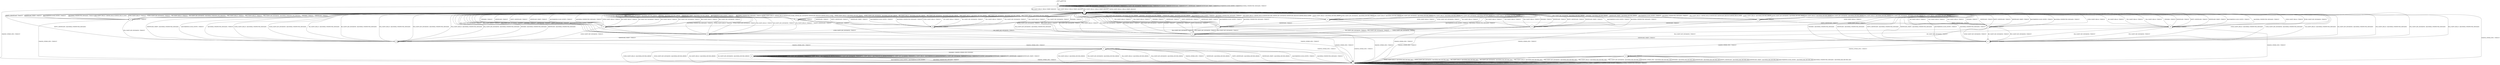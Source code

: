 digraph g {
	graph [name=g];
	s0	[label=s0,
		shape=circle];
	s0 -> s0	[key=0,
		label="ECDH_CLIENT_KEY_EXCHANGE / TIMEOUT"];
	s0 -> s0	[key=1,
		label="DH_CLIENT_KEY_EXCHANGE / TIMEOUT"];
	s0 -> s0	[key=2,
		label="PSK_CLIENT_KEY_EXCHANGE / TIMEOUT"];
	s0 -> s0	[key=3,
		label="RSA_CLIENT_KEY_EXCHANGE / TIMEOUT"];
	s0 -> s0	[key=4,
		label="FINISHED / TIMEOUT"];
	s0 -> s0	[key=5,
		label="APPLICATION / TIMEOUT"];
	s0 -> s0	[key=6,
		label="CERTIFICATE / TIMEOUT"];
	s0 -> s0	[key=7,
		label="EMPTY_CERTIFICATE / TIMEOUT"];
	s0 -> s0	[key=8,
		label="CERTIFICATE_VERIFY / TIMEOUT"];
	s0 -> s0	[key=9,
		label="Alert(WARNING,CLOSE_NOTIFY) / TIMEOUT"];
	s0 -> s0	[key=10,
		label="Alert(FATAL,UNEXPECTED_MESSAGE) / TIMEOUT"];
	s1	[label=s1,
		shape=circle];
	s0 -> s1	[key=0,
		label="ECDH_CLIENT_HELLO / HELLO_VERIFY_REQUEST"];
	s0 -> s1	[key=1,
		label="DH_CLIENT_HELLO / HELLO_VERIFY_REQUEST"];
	s0 -> s1	[key=2,
		label="PSK_CLIENT_HELLO / HELLO_VERIFY_REQUEST"];
	s0 -> s1	[key=3,
		label="RSA_CLIENT_HELLO / HELLO_VERIFY_REQUEST"];
	s3	[label=s3,
		shape=circle];
	s0 -> s3	[key=0,
		label="CHANGE_CIPHER_SPEC / TIMEOUT"];
	s1 -> s1	[key=0,
		label="ECDH_CLIENT_KEY_EXCHANGE / TIMEOUT"];
	s1 -> s1	[key=1,
		label="DH_CLIENT_KEY_EXCHANGE / TIMEOUT"];
	s1 -> s1	[key=2,
		label="PSK_CLIENT_KEY_EXCHANGE / TIMEOUT"];
	s1 -> s1	[key=3,
		label="RSA_CLIENT_KEY_EXCHANGE / TIMEOUT"];
	s1 -> s1	[key=4,
		label="FINISHED / TIMEOUT"];
	s1 -> s1	[key=5,
		label="APPLICATION / TIMEOUT"];
	s1 -> s1	[key=6,
		label="CERTIFICATE / TIMEOUT"];
	s1 -> s1	[key=7,
		label="EMPTY_CERTIFICATE / TIMEOUT"];
	s1 -> s1	[key=8,
		label="CERTIFICATE_VERIFY / TIMEOUT"];
	s1 -> s1	[key=9,
		label="Alert(WARNING,CLOSE_NOTIFY) / TIMEOUT"];
	s1 -> s1	[key=10,
		label="Alert(FATAL,UNEXPECTED_MESSAGE) / TIMEOUT"];
	s2	[label=s2,
		shape=circle];
	s1 -> s2	[key=0,
		label="RSA_CLIENT_HELLO / SERVER_HELLO,CERTIFICATE,CERTIFICATE_REQUEST,SERVER_HELLO_DONE"];
	s1 -> s3	[key=0,
		label="CHANGE_CIPHER_SPEC / TIMEOUT"];
	s4	[label=s4,
		shape=circle];
	s1 -> s4	[key=0,
		label="PSK_CLIENT_HELLO / SERVER_HELLO,SERVER_HELLO_DONE"];
	s7	[label=s7,
		shape=circle];
	s1 -> s7	[key=0,
		label="ECDH_CLIENT_HELLO / SERVER_HELLO,CERTIFICATE,ECDHE_SERVER_KEY_EXCHANGE,CERTIFICATE_REQUEST,SERVER_HELLO_DONE"];
	s14	[label=s14,
		shape=circle];
	s1 -> s14	[key=0,
		label="DH_CLIENT_HELLO / SERVER_HELLO,CERTIFICATE,DHE_SERVER_KEY_EXCHANGE,CERTIFICATE_REQUEST,SERVER_HELLO_DONE"];
	s2 -> s1	[key=0,
		label="ECDH_CLIENT_HELLO / Alert(FATAL,DECODE_ERROR)"];
	s2 -> s1	[key=1,
		label="ECDH_CLIENT_KEY_EXCHANGE / Alert(FATAL,DECODE_ERROR)"];
	s2 -> s1	[key=2,
		label="DH_CLIENT_HELLO / Alert(FATAL,DECODE_ERROR)"];
	s2 -> s1	[key=3,
		label="DH_CLIENT_KEY_EXCHANGE / Alert(FATAL,DECODE_ERROR)"];
	s2 -> s1	[key=4,
		label="PSK_CLIENT_HELLO / Alert(FATAL,DECODE_ERROR)"];
	s2 -> s1	[key=5,
		label="PSK_CLIENT_KEY_EXCHANGE / Alert(FATAL,DECODE_ERROR)"];
	s2 -> s1	[key=6,
		label="RSA_CLIENT_HELLO / Alert(FATAL,DECODE_ERROR)"];
	s2 -> s1	[key=7,
		label="RSA_CLIENT_KEY_EXCHANGE / Alert(FATAL,DECODE_ERROR)"];
	s2 -> s1	[key=8,
		label="FINISHED / Alert(FATAL,DECODE_ERROR)"];
	s2 -> s1	[key=9,
		label="CERTIFICATE_VERIFY / Alert(FATAL,DECODE_ERROR)"];
	s2 -> s1	[key=10,
		label="Alert(WARNING,CLOSE_NOTIFY) / TIMEOUT"];
	s2 -> s1	[key=11,
		label="Alert(FATAL,UNEXPECTED_MESSAGE) / TIMEOUT"];
	s2 -> s2	[key=0,
		label="APPLICATION / TIMEOUT"];
	s2 -> s3	[key=0,
		label="CHANGE_CIPHER_SPEC / TIMEOUT"];
	s6	[label=s6,
		shape=circle];
	s2 -> s6	[key=0,
		label="EMPTY_CERTIFICATE / TIMEOUT"];
	s10	[label=s10,
		shape=circle];
	s2 -> s10	[key=0,
		label="CERTIFICATE / TIMEOUT"];
	s3 -> s3	[key=0,
		label="ECDH_CLIENT_HELLO / TIMEOUT"];
	s3 -> s3	[key=1,
		label="ECDH_CLIENT_KEY_EXCHANGE / TIMEOUT"];
	s3 -> s3	[key=2,
		label="DH_CLIENT_HELLO / TIMEOUT"];
	s3 -> s3	[key=3,
		label="DH_CLIENT_KEY_EXCHANGE / TIMEOUT"];
	s3 -> s3	[key=4,
		label="PSK_CLIENT_HELLO / TIMEOUT"];
	s3 -> s3	[key=5,
		label="PSK_CLIENT_KEY_EXCHANGE / TIMEOUT"];
	s3 -> s3	[key=6,
		label="RSA_CLIENT_HELLO / TIMEOUT"];
	s3 -> s3	[key=7,
		label="RSA_CLIENT_KEY_EXCHANGE / TIMEOUT"];
	s3 -> s3	[key=8,
		label="CHANGE_CIPHER_SPEC / TIMEOUT"];
	s3 -> s3	[key=9,
		label="FINISHED / TIMEOUT"];
	s3 -> s3	[key=10,
		label="APPLICATION / TIMEOUT"];
	s3 -> s3	[key=11,
		label="CERTIFICATE / TIMEOUT"];
	s3 -> s3	[key=12,
		label="EMPTY_CERTIFICATE / TIMEOUT"];
	s3 -> s3	[key=13,
		label="CERTIFICATE_VERIFY / TIMEOUT"];
	s3 -> s3	[key=14,
		label="Alert(WARNING,CLOSE_NOTIFY) / TIMEOUT"];
	s3 -> s3	[key=15,
		label="Alert(FATAL,UNEXPECTED_MESSAGE) / TIMEOUT"];
	s4 -> s1	[key=0,
		label="ECDH_CLIENT_HELLO / TIMEOUT"];
	s4 -> s1	[key=1,
		label="ECDH_CLIENT_KEY_EXCHANGE / TIMEOUT"];
	s4 -> s1	[key=2,
		label="DH_CLIENT_HELLO / TIMEOUT"];
	s4 -> s1	[key=3,
		label="DH_CLIENT_KEY_EXCHANGE / Alert(FATAL,UNKNOWN_PSK_IDENTITY)"];
	s4 -> s1	[key=4,
		label="PSK_CLIENT_HELLO / TIMEOUT"];
	s4 -> s1	[key=5,
		label="RSA_CLIENT_HELLO / TIMEOUT"];
	s4 -> s1	[key=6,
		label="RSA_CLIENT_KEY_EXCHANGE / Alert(FATAL,UNKNOWN_PSK_IDENTITY)"];
	s4 -> s1	[key=7,
		label="FINISHED / TIMEOUT"];
	s4 -> s1	[key=8,
		label="CERTIFICATE / TIMEOUT"];
	s4 -> s1	[key=9,
		label="EMPTY_CERTIFICATE / TIMEOUT"];
	s4 -> s1	[key=10,
		label="CERTIFICATE_VERIFY / TIMEOUT"];
	s4 -> s1	[key=11,
		label="Alert(WARNING,CLOSE_NOTIFY) / TIMEOUT"];
	s4 -> s1	[key=12,
		label="Alert(FATAL,UNEXPECTED_MESSAGE) / TIMEOUT"];
	s4 -> s3	[key=0,
		label="CHANGE_CIPHER_SPEC / TIMEOUT"];
	s4 -> s4	[key=0,
		label="APPLICATION / TIMEOUT"];
	s5	[label=s5,
		shape=circle];
	s4 -> s5	[key=0,
		label="PSK_CLIENT_KEY_EXCHANGE / TIMEOUT"];
	s5 -> s1	[key=0,
		label="ECDH_CLIENT_HELLO / Alert(FATAL,UNEXPECTED_MESSAGE)"];
	s5 -> s1	[key=1,
		label="ECDH_CLIENT_KEY_EXCHANGE / Alert(FATAL,UNEXPECTED_MESSAGE)"];
	s5 -> s1	[key=2,
		label="DH_CLIENT_HELLO / Alert(FATAL,UNEXPECTED_MESSAGE)"];
	s5 -> s1	[key=3,
		label="DH_CLIENT_KEY_EXCHANGE / Alert(FATAL,UNEXPECTED_MESSAGE)"];
	s5 -> s1	[key=4,
		label="PSK_CLIENT_HELLO / Alert(FATAL,UNEXPECTED_MESSAGE)"];
	s5 -> s1	[key=5,
		label="PSK_CLIENT_KEY_EXCHANGE / Alert(FATAL,UNEXPECTED_MESSAGE)"];
	s5 -> s1	[key=6,
		label="RSA_CLIENT_HELLO / Alert(FATAL,UNEXPECTED_MESSAGE)"];
	s5 -> s1	[key=7,
		label="RSA_CLIENT_KEY_EXCHANGE / Alert(FATAL,UNEXPECTED_MESSAGE)"];
	s5 -> s1	[key=8,
		label="FINISHED / Alert(FATAL,UNEXPECTED_MESSAGE)"];
	s5 -> s1	[key=9,
		label="CERTIFICATE / Alert(FATAL,UNEXPECTED_MESSAGE)"];
	s5 -> s1	[key=10,
		label="EMPTY_CERTIFICATE / Alert(FATAL,UNEXPECTED_MESSAGE)"];
	s5 -> s1	[key=11,
		label="CERTIFICATE_VERIFY / Alert(FATAL,UNEXPECTED_MESSAGE)"];
	s5 -> s1	[key=12,
		label="Alert(WARNING,CLOSE_NOTIFY) / TIMEOUT"];
	s5 -> s1	[key=13,
		label="Alert(FATAL,UNEXPECTED_MESSAGE) / TIMEOUT"];
	s5 -> s5	[key=0,
		label="APPLICATION / TIMEOUT"];
	s11	[label=s11,
		shape=circle];
	s5 -> s11	[key=0,
		label="CHANGE_CIPHER_SPEC / TIMEOUT"];
	s6 -> s1	[key=0,
		label="ECDH_CLIENT_HELLO / TIMEOUT"];
	s6 -> s1	[key=1,
		label="DH_CLIENT_HELLO / TIMEOUT"];
	s6 -> s1	[key=2,
		label="PSK_CLIENT_HELLO / TIMEOUT"];
	s6 -> s1	[key=3,
		label="RSA_CLIENT_HELLO / TIMEOUT"];
	s6 -> s1	[key=4,
		label="FINISHED / TIMEOUT"];
	s6 -> s1	[key=5,
		label="CERTIFICATE / TIMEOUT"];
	s6 -> s1	[key=6,
		label="EMPTY_CERTIFICATE / TIMEOUT"];
	s6 -> s1	[key=7,
		label="CERTIFICATE_VERIFY / TIMEOUT"];
	s6 -> s1	[key=8,
		label="Alert(WARNING,CLOSE_NOTIFY) / TIMEOUT"];
	s6 -> s1	[key=9,
		label="Alert(FATAL,UNEXPECTED_MESSAGE) / TIMEOUT"];
	s6 -> s3	[key=0,
		label="CHANGE_CIPHER_SPEC / TIMEOUT"];
	s6 -> s5	[key=0,
		label="RSA_CLIENT_KEY_EXCHANGE / TIMEOUT"];
	s6 -> s6	[key=0,
		label="APPLICATION / TIMEOUT"];
	s17	[label=s17,
		shape=circle];
	s6 -> s17	[key=0,
		label="ECDH_CLIENT_KEY_EXCHANGE / TIMEOUT"];
	s6 -> s17	[key=1,
		label="DH_CLIENT_KEY_EXCHANGE / TIMEOUT"];
	s6 -> s17	[key=2,
		label="PSK_CLIENT_KEY_EXCHANGE / TIMEOUT"];
	s7 -> s1	[key=0,
		label="ECDH_CLIENT_HELLO / Alert(FATAL,DECODE_ERROR)"];
	s7 -> s1	[key=1,
		label="ECDH_CLIENT_KEY_EXCHANGE / Alert(FATAL,DECODE_ERROR)"];
	s7 -> s1	[key=2,
		label="DH_CLIENT_HELLO / Alert(FATAL,DECODE_ERROR)"];
	s7 -> s1	[key=3,
		label="DH_CLIENT_KEY_EXCHANGE / Alert(FATAL,DECODE_ERROR)"];
	s7 -> s1	[key=4,
		label="PSK_CLIENT_HELLO / Alert(FATAL,DECODE_ERROR)"];
	s7 -> s1	[key=5,
		label="PSK_CLIENT_KEY_EXCHANGE / Alert(FATAL,DECODE_ERROR)"];
	s7 -> s1	[key=6,
		label="RSA_CLIENT_HELLO / Alert(FATAL,DECODE_ERROR)"];
	s7 -> s1	[key=7,
		label="RSA_CLIENT_KEY_EXCHANGE / Alert(FATAL,DECODE_ERROR)"];
	s7 -> s1	[key=8,
		label="FINISHED / Alert(FATAL,DECODE_ERROR)"];
	s7 -> s1	[key=9,
		label="CERTIFICATE_VERIFY / Alert(FATAL,DECODE_ERROR)"];
	s7 -> s1	[key=10,
		label="Alert(WARNING,CLOSE_NOTIFY) / TIMEOUT"];
	s7 -> s1	[key=11,
		label="Alert(FATAL,UNEXPECTED_MESSAGE) / TIMEOUT"];
	s7 -> s3	[key=0,
		label="CHANGE_CIPHER_SPEC / TIMEOUT"];
	s7 -> s7	[key=0,
		label="APPLICATION / TIMEOUT"];
	s8	[label=s8,
		shape=circle];
	s7 -> s8	[key=0,
		label="CERTIFICATE / TIMEOUT"];
	s13	[label=s13,
		shape=circle];
	s7 -> s13	[key=0,
		label="EMPTY_CERTIFICATE / TIMEOUT"];
	s8 -> s1	[key=0,
		label="ECDH_CLIENT_HELLO / TIMEOUT"];
	s8 -> s1	[key=1,
		label="DH_CLIENT_HELLO / TIMEOUT"];
	s8 -> s1	[key=2,
		label="DH_CLIENT_KEY_EXCHANGE / TIMEOUT"];
	s8 -> s1	[key=3,
		label="PSK_CLIENT_HELLO / TIMEOUT"];
	s8 -> s1	[key=4,
		label="PSK_CLIENT_KEY_EXCHANGE / TIMEOUT"];
	s8 -> s1	[key=5,
		label="RSA_CLIENT_HELLO / TIMEOUT"];
	s8 -> s1	[key=6,
		label="RSA_CLIENT_KEY_EXCHANGE / TIMEOUT"];
	s8 -> s1	[key=7,
		label="FINISHED / TIMEOUT"];
	s8 -> s1	[key=8,
		label="CERTIFICATE / TIMEOUT"];
	s8 -> s1	[key=9,
		label="EMPTY_CERTIFICATE / TIMEOUT"];
	s8 -> s1	[key=10,
		label="CERTIFICATE_VERIFY / TIMEOUT"];
	s8 -> s1	[key=11,
		label="Alert(WARNING,CLOSE_NOTIFY) / TIMEOUT"];
	s8 -> s1	[key=12,
		label="Alert(FATAL,UNEXPECTED_MESSAGE) / TIMEOUT"];
	s8 -> s3	[key=0,
		label="CHANGE_CIPHER_SPEC / TIMEOUT"];
	s8 -> s8	[key=0,
		label="APPLICATION / TIMEOUT"];
	s9	[label=s9,
		shape=circle];
	s8 -> s9	[key=0,
		label="ECDH_CLIENT_KEY_EXCHANGE / TIMEOUT"];
	s9 -> s1	[key=0,
		label="ECDH_CLIENT_HELLO / TIMEOUT"];
	s9 -> s1	[key=1,
		label="ECDH_CLIENT_KEY_EXCHANGE / TIMEOUT"];
	s9 -> s1	[key=2,
		label="DH_CLIENT_HELLO / TIMEOUT"];
	s9 -> s1	[key=3,
		label="DH_CLIENT_KEY_EXCHANGE / TIMEOUT"];
	s9 -> s1	[key=4,
		label="PSK_CLIENT_HELLO / TIMEOUT"];
	s9 -> s1	[key=5,
		label="PSK_CLIENT_KEY_EXCHANGE / TIMEOUT"];
	s9 -> s1	[key=6,
		label="RSA_CLIENT_HELLO / TIMEOUT"];
	s9 -> s1	[key=7,
		label="RSA_CLIENT_KEY_EXCHANGE / TIMEOUT"];
	s9 -> s1	[key=8,
		label="FINISHED / TIMEOUT"];
	s9 -> s1	[key=9,
		label="CERTIFICATE / TIMEOUT"];
	s9 -> s1	[key=10,
		label="EMPTY_CERTIFICATE / TIMEOUT"];
	s9 -> s1	[key=11,
		label="Alert(WARNING,CLOSE_NOTIFY) / TIMEOUT"];
	s9 -> s1	[key=12,
		label="Alert(FATAL,UNEXPECTED_MESSAGE) / TIMEOUT"];
	s9 -> s3	[key=0,
		label="CHANGE_CIPHER_SPEC / TIMEOUT"];
	s9 -> s5	[key=0,
		label="CERTIFICATE_VERIFY / TIMEOUT"];
	s9 -> s9	[key=0,
		label="APPLICATION / TIMEOUT"];
	s10 -> s1	[key=0,
		label="ECDH_CLIENT_HELLO / TIMEOUT"];
	s10 -> s1	[key=1,
		label="DH_CLIENT_HELLO / TIMEOUT"];
	s10 -> s1	[key=2,
		label="PSK_CLIENT_HELLO / TIMEOUT"];
	s10 -> s1	[key=3,
		label="RSA_CLIENT_HELLO / TIMEOUT"];
	s10 -> s1	[key=4,
		label="FINISHED / TIMEOUT"];
	s10 -> s1	[key=5,
		label="CERTIFICATE / TIMEOUT"];
	s10 -> s1	[key=6,
		label="EMPTY_CERTIFICATE / TIMEOUT"];
	s10 -> s1	[key=7,
		label="CERTIFICATE_VERIFY / TIMEOUT"];
	s10 -> s1	[key=8,
		label="Alert(WARNING,CLOSE_NOTIFY) / TIMEOUT"];
	s10 -> s1	[key=9,
		label="Alert(FATAL,UNEXPECTED_MESSAGE) / TIMEOUT"];
	s10 -> s3	[key=0,
		label="CHANGE_CIPHER_SPEC / TIMEOUT"];
	s10 -> s9	[key=0,
		label="RSA_CLIENT_KEY_EXCHANGE / TIMEOUT"];
	s10 -> s10	[key=0,
		label="APPLICATION / TIMEOUT"];
	s19	[label=s19,
		shape=circle];
	s10 -> s19	[key=0,
		label="ECDH_CLIENT_KEY_EXCHANGE / TIMEOUT"];
	s10 -> s19	[key=1,
		label="DH_CLIENT_KEY_EXCHANGE / TIMEOUT"];
	s10 -> s19	[key=2,
		label="PSK_CLIENT_KEY_EXCHANGE / TIMEOUT"];
	s11 -> s3	[key=0,
		label="ECDH_CLIENT_HELLO / Alert(FATAL,DECODE_ERROR)"];
	s11 -> s3	[key=1,
		label="ECDH_CLIENT_KEY_EXCHANGE / Alert(FATAL,DECODE_ERROR)"];
	s11 -> s3	[key=2,
		label="DH_CLIENT_HELLO / Alert(FATAL,DECODE_ERROR)"];
	s11 -> s3	[key=3,
		label="DH_CLIENT_KEY_EXCHANGE / Alert(FATAL,DECODE_ERROR)"];
	s11 -> s3	[key=4,
		label="PSK_CLIENT_HELLO / Alert(FATAL,DECODE_ERROR)"];
	s11 -> s3	[key=5,
		label="PSK_CLIENT_KEY_EXCHANGE / Alert(FATAL,DECODE_ERROR)"];
	s11 -> s3	[key=6,
		label="RSA_CLIENT_HELLO / Alert(FATAL,DECODE_ERROR)"];
	s11 -> s3	[key=7,
		label="RSA_CLIENT_KEY_EXCHANGE / Alert(FATAL,DECODE_ERROR)"];
	s11 -> s3	[key=8,
		label="CHANGE_CIPHER_SPEC / TIMEOUT"];
	s11 -> s3	[key=9,
		label="CERTIFICATE / Alert(FATAL,DECODE_ERROR)"];
	s11 -> s3	[key=10,
		label="EMPTY_CERTIFICATE / Alert(FATAL,DECODE_ERROR)"];
	s11 -> s3	[key=11,
		label="CERTIFICATE_VERIFY / Alert(FATAL,DECODE_ERROR)"];
	s11 -> s3	[key=12,
		label="Alert(WARNING,CLOSE_NOTIFY) / TIMEOUT"];
	s11 -> s3	[key=13,
		label="Alert(FATAL,UNEXPECTED_MESSAGE) / TIMEOUT"];
	s11 -> s11	[key=0,
		label="APPLICATION / TIMEOUT"];
	s12	[label=s12,
		shape=circle];
	s11 -> s12	[key=0,
		label="FINISHED / CHANGE_CIPHER_SPEC,FINISHED"];
	s12 -> s3	[key=0,
		label="CHANGE_CIPHER_SPEC / TIMEOUT"];
	s12 -> s3	[key=1,
		label="Alert(WARNING,CLOSE_NOTIFY) / Alert(WARNING,CLOSE_NOTIFY)"];
	s12 -> s3	[key=2,
		label="Alert(FATAL,UNEXPECTED_MESSAGE) / TIMEOUT"];
	s12 -> s12	[key=0,
		label="ECDH_CLIENT_HELLO / Alert(WARNING,NO_RENEGOTIATION)"];
	s12 -> s12	[key=1,
		label="ECDH_CLIENT_KEY_EXCHANGE / TIMEOUT"];
	s12 -> s12	[key=2,
		label="DH_CLIENT_HELLO / Alert(WARNING,NO_RENEGOTIATION)"];
	s12 -> s12	[key=3,
		label="DH_CLIENT_KEY_EXCHANGE / TIMEOUT"];
	s12 -> s12	[key=4,
		label="PSK_CLIENT_HELLO / Alert(WARNING,NO_RENEGOTIATION)"];
	s12 -> s12	[key=5,
		label="PSK_CLIENT_KEY_EXCHANGE / TIMEOUT"];
	s12 -> s12	[key=6,
		label="RSA_CLIENT_HELLO / Alert(WARNING,NO_RENEGOTIATION)"];
	s12 -> s12	[key=7,
		label="RSA_CLIENT_KEY_EXCHANGE / TIMEOUT"];
	s12 -> s12	[key=8,
		label="FINISHED / TIMEOUT"];
	s12 -> s12	[key=9,
		label="APPLICATION / APPLICATION"];
	s12 -> s12	[key=10,
		label="CERTIFICATE / TIMEOUT"];
	s12 -> s12	[key=11,
		label="EMPTY_CERTIFICATE / TIMEOUT"];
	s12 -> s12	[key=12,
		label="CERTIFICATE_VERIFY / TIMEOUT"];
	s13 -> s1	[key=0,
		label="ECDH_CLIENT_HELLO / TIMEOUT"];
	s13 -> s1	[key=1,
		label="DH_CLIENT_HELLO / TIMEOUT"];
	s13 -> s1	[key=2,
		label="DH_CLIENT_KEY_EXCHANGE / TIMEOUT"];
	s13 -> s1	[key=3,
		label="PSK_CLIENT_HELLO / TIMEOUT"];
	s13 -> s1	[key=4,
		label="PSK_CLIENT_KEY_EXCHANGE / TIMEOUT"];
	s13 -> s1	[key=5,
		label="RSA_CLIENT_HELLO / TIMEOUT"];
	s13 -> s1	[key=6,
		label="RSA_CLIENT_KEY_EXCHANGE / TIMEOUT"];
	s13 -> s1	[key=7,
		label="FINISHED / TIMEOUT"];
	s13 -> s1	[key=8,
		label="CERTIFICATE / TIMEOUT"];
	s13 -> s1	[key=9,
		label="EMPTY_CERTIFICATE / TIMEOUT"];
	s13 -> s1	[key=10,
		label="CERTIFICATE_VERIFY / TIMEOUT"];
	s13 -> s1	[key=11,
		label="Alert(WARNING,CLOSE_NOTIFY) / TIMEOUT"];
	s13 -> s1	[key=12,
		label="Alert(FATAL,UNEXPECTED_MESSAGE) / TIMEOUT"];
	s13 -> s3	[key=0,
		label="CHANGE_CIPHER_SPEC / TIMEOUT"];
	s13 -> s5	[key=0,
		label="ECDH_CLIENT_KEY_EXCHANGE / TIMEOUT"];
	s13 -> s13	[key=0,
		label="APPLICATION / TIMEOUT"];
	s14 -> s1	[key=0,
		label="ECDH_CLIENT_HELLO / Alert(FATAL,DECODE_ERROR)"];
	s14 -> s1	[key=1,
		label="ECDH_CLIENT_KEY_EXCHANGE / Alert(FATAL,DECODE_ERROR)"];
	s14 -> s1	[key=2,
		label="DH_CLIENT_HELLO / Alert(FATAL,DECODE_ERROR)"];
	s14 -> s1	[key=3,
		label="DH_CLIENT_KEY_EXCHANGE / Alert(FATAL,DECODE_ERROR)"];
	s14 -> s1	[key=4,
		label="PSK_CLIENT_HELLO / Alert(FATAL,DECODE_ERROR)"];
	s14 -> s1	[key=5,
		label="PSK_CLIENT_KEY_EXCHANGE / Alert(FATAL,DECODE_ERROR)"];
	s14 -> s1	[key=6,
		label="RSA_CLIENT_HELLO / Alert(FATAL,DECODE_ERROR)"];
	s14 -> s1	[key=7,
		label="RSA_CLIENT_KEY_EXCHANGE / Alert(FATAL,DECODE_ERROR)"];
	s14 -> s1	[key=8,
		label="FINISHED / Alert(FATAL,DECODE_ERROR)"];
	s14 -> s1	[key=9,
		label="CERTIFICATE_VERIFY / Alert(FATAL,DECODE_ERROR)"];
	s14 -> s1	[key=10,
		label="Alert(WARNING,CLOSE_NOTIFY) / TIMEOUT"];
	s14 -> s1	[key=11,
		label="Alert(FATAL,UNEXPECTED_MESSAGE) / TIMEOUT"];
	s14 -> s3	[key=0,
		label="CHANGE_CIPHER_SPEC / TIMEOUT"];
	s14 -> s14	[key=0,
		label="APPLICATION / TIMEOUT"];
	s15	[label=s15,
		shape=circle];
	s14 -> s15	[key=0,
		label="CERTIFICATE / TIMEOUT"];
	s16	[label=s16,
		shape=circle];
	s14 -> s16	[key=0,
		label="EMPTY_CERTIFICATE / TIMEOUT"];
	s15 -> s1	[key=0,
		label="ECDH_CLIENT_HELLO / TIMEOUT"];
	s15 -> s1	[key=1,
		label="ECDH_CLIENT_KEY_EXCHANGE / TIMEOUT"];
	s15 -> s1	[key=2,
		label="DH_CLIENT_HELLO / TIMEOUT"];
	s15 -> s1	[key=3,
		label="PSK_CLIENT_HELLO / TIMEOUT"];
	s15 -> s1	[key=4,
		label="RSA_CLIENT_HELLO / TIMEOUT"];
	s15 -> s1	[key=5,
		label="FINISHED / TIMEOUT"];
	s15 -> s1	[key=6,
		label="CERTIFICATE / TIMEOUT"];
	s15 -> s1	[key=7,
		label="EMPTY_CERTIFICATE / TIMEOUT"];
	s15 -> s1	[key=8,
		label="CERTIFICATE_VERIFY / TIMEOUT"];
	s15 -> s1	[key=9,
		label="Alert(WARNING,CLOSE_NOTIFY) / TIMEOUT"];
	s15 -> s1	[key=10,
		label="Alert(FATAL,UNEXPECTED_MESSAGE) / TIMEOUT"];
	s15 -> s3	[key=0,
		label="CHANGE_CIPHER_SPEC / TIMEOUT"];
	s15 -> s9	[key=0,
		label="DH_CLIENT_KEY_EXCHANGE / TIMEOUT"];
	s15 -> s15	[key=0,
		label="APPLICATION / TIMEOUT"];
	s15 -> s19	[key=0,
		label="PSK_CLIENT_KEY_EXCHANGE / TIMEOUT"];
	s15 -> s19	[key=1,
		label="RSA_CLIENT_KEY_EXCHANGE / TIMEOUT"];
	s16 -> s1	[key=0,
		label="ECDH_CLIENT_HELLO / TIMEOUT"];
	s16 -> s1	[key=1,
		label="ECDH_CLIENT_KEY_EXCHANGE / TIMEOUT"];
	s16 -> s1	[key=2,
		label="DH_CLIENT_HELLO / TIMEOUT"];
	s16 -> s1	[key=3,
		label="PSK_CLIENT_HELLO / TIMEOUT"];
	s16 -> s1	[key=4,
		label="RSA_CLIENT_HELLO / TIMEOUT"];
	s16 -> s1	[key=5,
		label="FINISHED / TIMEOUT"];
	s16 -> s1	[key=6,
		label="CERTIFICATE / TIMEOUT"];
	s16 -> s1	[key=7,
		label="EMPTY_CERTIFICATE / TIMEOUT"];
	s16 -> s1	[key=8,
		label="CERTIFICATE_VERIFY / TIMEOUT"];
	s16 -> s1	[key=9,
		label="Alert(WARNING,CLOSE_NOTIFY) / TIMEOUT"];
	s16 -> s1	[key=10,
		label="Alert(FATAL,UNEXPECTED_MESSAGE) / TIMEOUT"];
	s16 -> s3	[key=0,
		label="CHANGE_CIPHER_SPEC / TIMEOUT"];
	s16 -> s5	[key=0,
		label="DH_CLIENT_KEY_EXCHANGE / TIMEOUT"];
	s16 -> s16	[key=0,
		label="APPLICATION / TIMEOUT"];
	s16 -> s17	[key=0,
		label="PSK_CLIENT_KEY_EXCHANGE / TIMEOUT"];
	s16 -> s17	[key=1,
		label="RSA_CLIENT_KEY_EXCHANGE / TIMEOUT"];
	s17 -> s1	[key=0,
		label="ECDH_CLIENT_HELLO / Alert(FATAL,UNEXPECTED_MESSAGE)"];
	s17 -> s1	[key=1,
		label="ECDH_CLIENT_KEY_EXCHANGE / Alert(FATAL,UNEXPECTED_MESSAGE)"];
	s17 -> s1	[key=2,
		label="DH_CLIENT_HELLO / Alert(FATAL,UNEXPECTED_MESSAGE)"];
	s17 -> s1	[key=3,
		label="DH_CLIENT_KEY_EXCHANGE / Alert(FATAL,UNEXPECTED_MESSAGE)"];
	s17 -> s1	[key=4,
		label="PSK_CLIENT_HELLO / Alert(FATAL,UNEXPECTED_MESSAGE)"];
	s17 -> s1	[key=5,
		label="PSK_CLIENT_KEY_EXCHANGE / Alert(FATAL,UNEXPECTED_MESSAGE)"];
	s17 -> s1	[key=6,
		label="RSA_CLIENT_HELLO / Alert(FATAL,UNEXPECTED_MESSAGE)"];
	s17 -> s1	[key=7,
		label="RSA_CLIENT_KEY_EXCHANGE / Alert(FATAL,UNEXPECTED_MESSAGE)"];
	s17 -> s1	[key=8,
		label="FINISHED / Alert(FATAL,UNEXPECTED_MESSAGE)"];
	s17 -> s1	[key=9,
		label="CERTIFICATE / Alert(FATAL,UNEXPECTED_MESSAGE)"];
	s17 -> s1	[key=10,
		label="EMPTY_CERTIFICATE / Alert(FATAL,UNEXPECTED_MESSAGE)"];
	s17 -> s1	[key=11,
		label="CERTIFICATE_VERIFY / Alert(FATAL,UNEXPECTED_MESSAGE)"];
	s17 -> s1	[key=12,
		label="Alert(WARNING,CLOSE_NOTIFY) / TIMEOUT"];
	s17 -> s1	[key=13,
		label="Alert(FATAL,UNEXPECTED_MESSAGE) / TIMEOUT"];
	s17 -> s17	[key=0,
		label="APPLICATION / TIMEOUT"];
	s18	[label=s18,
		shape=circle];
	s17 -> s18	[key=0,
		label="CHANGE_CIPHER_SPEC / TIMEOUT"];
	s18 -> s3	[key=0,
		label="ECDH_CLIENT_HELLO / Alert(FATAL,BAD_RECORD_MAC)"];
	s18 -> s3	[key=1,
		label="ECDH_CLIENT_KEY_EXCHANGE / Alert(FATAL,BAD_RECORD_MAC)"];
	s18 -> s3	[key=2,
		label="DH_CLIENT_HELLO / Alert(FATAL,BAD_RECORD_MAC)"];
	s18 -> s3	[key=3,
		label="DH_CLIENT_KEY_EXCHANGE / Alert(FATAL,BAD_RECORD_MAC)"];
	s18 -> s3	[key=4,
		label="PSK_CLIENT_HELLO / Alert(FATAL,BAD_RECORD_MAC)"];
	s18 -> s3	[key=5,
		label="PSK_CLIENT_KEY_EXCHANGE / Alert(FATAL,BAD_RECORD_MAC)"];
	s18 -> s3	[key=6,
		label="RSA_CLIENT_HELLO / Alert(FATAL,BAD_RECORD_MAC)"];
	s18 -> s3	[key=7,
		label="RSA_CLIENT_KEY_EXCHANGE / Alert(FATAL,BAD_RECORD_MAC)"];
	s18 -> s3	[key=8,
		label="CHANGE_CIPHER_SPEC / Alert(FATAL,BAD_RECORD_MAC)"];
	s18 -> s3	[key=9,
		label="FINISHED / Alert(FATAL,BAD_RECORD_MAC)"];
	s18 -> s3	[key=10,
		label="CERTIFICATE / Alert(FATAL,BAD_RECORD_MAC)"];
	s18 -> s3	[key=11,
		label="EMPTY_CERTIFICATE / Alert(FATAL,BAD_RECORD_MAC)"];
	s18 -> s3	[key=12,
		label="CERTIFICATE_VERIFY / Alert(FATAL,BAD_RECORD_MAC)"];
	s18 -> s3	[key=13,
		label="Alert(WARNING,CLOSE_NOTIFY) / Alert(FATAL,BAD_RECORD_MAC)"];
	s18 -> s3	[key=14,
		label="Alert(FATAL,UNEXPECTED_MESSAGE) / Alert(FATAL,BAD_RECORD_MAC)"];
	s18 -> s18	[key=0,
		label="APPLICATION / TIMEOUT"];
	s19 -> s1	[key=0,
		label="ECDH_CLIENT_HELLO / TIMEOUT"];
	s19 -> s1	[key=1,
		label="ECDH_CLIENT_KEY_EXCHANGE / TIMEOUT"];
	s19 -> s1	[key=2,
		label="DH_CLIENT_HELLO / TIMEOUT"];
	s19 -> s1	[key=3,
		label="DH_CLIENT_KEY_EXCHANGE / TIMEOUT"];
	s19 -> s1	[key=4,
		label="PSK_CLIENT_HELLO / TIMEOUT"];
	s19 -> s1	[key=5,
		label="PSK_CLIENT_KEY_EXCHANGE / TIMEOUT"];
	s19 -> s1	[key=6,
		label="RSA_CLIENT_HELLO / TIMEOUT"];
	s19 -> s1	[key=7,
		label="RSA_CLIENT_KEY_EXCHANGE / TIMEOUT"];
	s19 -> s1	[key=8,
		label="FINISHED / TIMEOUT"];
	s19 -> s1	[key=9,
		label="CERTIFICATE / TIMEOUT"];
	s19 -> s1	[key=10,
		label="EMPTY_CERTIFICATE / TIMEOUT"];
	s19 -> s1	[key=11,
		label="Alert(WARNING,CLOSE_NOTIFY) / TIMEOUT"];
	s19 -> s1	[key=12,
		label="Alert(FATAL,UNEXPECTED_MESSAGE) / TIMEOUT"];
	s19 -> s3	[key=0,
		label="CHANGE_CIPHER_SPEC / TIMEOUT"];
	s19 -> s17	[key=0,
		label="CERTIFICATE_VERIFY / TIMEOUT"];
	s19 -> s19	[key=0,
		label="APPLICATION / TIMEOUT"];
	__start0	[height=0,
		shape=none,
		width=0];
	__start0 -> s0	[key=0];
	__start0 -> __start0	[key=0,
		label="Self loop"];
}
